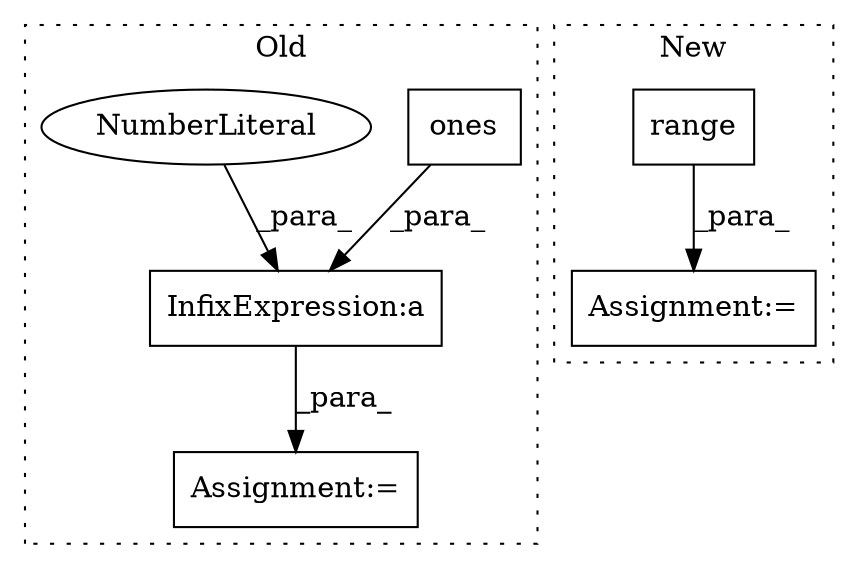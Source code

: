 digraph G {
subgraph cluster0 {
1 [label="ones" a="32" s="900,906" l="5,1" shape="box"];
4 [label="Assignment:=" a="7" s="886" l="1" shape="box"];
5 [label="InfixExpression:a" a="27" s="907" l="3" shape="box"];
6 [label="NumberLiteral" a="34" s="910" l="4" shape="ellipse"];
label = "Old";
style="dotted";
}
subgraph cluster1 {
2 [label="range" a="32" s="1463,1476" l="6,1" shape="box"];
3 [label="Assignment:=" a="7" s="1394,1477" l="61,2" shape="box"];
label = "New";
style="dotted";
}
1 -> 5 [label="_para_"];
2 -> 3 [label="_para_"];
5 -> 4 [label="_para_"];
6 -> 5 [label="_para_"];
}